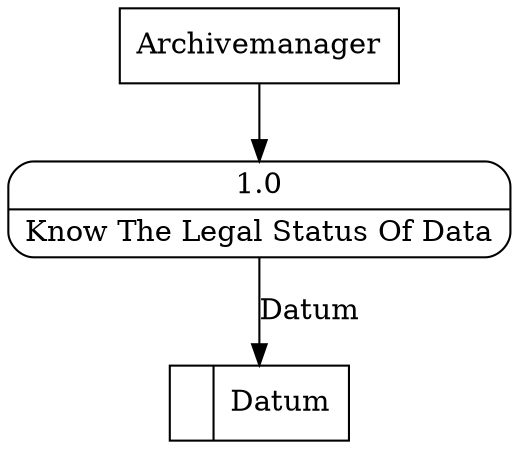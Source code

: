 digraph dfd2{ 
node[shape=record]
200 [label="<f0>  |<f1> Datum " ];
201 [label="Archivemanager" shape=box];
202 [label="{<f0> 1.0|<f1> Know The Legal Status Of Data }" shape=Mrecord];
201 -> 202
202 -> 200 [label="Datum"]
}